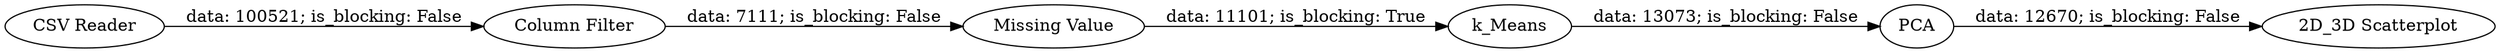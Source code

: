 digraph {
	"-4089871233011211630_7" [label="2D_3D Scatterplot"]
	"-4089871233011211630_5" [label="Missing Value"]
	"-4089871233011211630_3" [label=k_Means]
	"-4089871233011211630_6" [label=PCA]
	"-4089871233011211630_1" [label="CSV Reader"]
	"-4089871233011211630_2" [label="Column Filter"]
	"-4089871233011211630_1" -> "-4089871233011211630_2" [label="data: 100521; is_blocking: False"]
	"-4089871233011211630_5" -> "-4089871233011211630_3" [label="data: 11101; is_blocking: True"]
	"-4089871233011211630_6" -> "-4089871233011211630_7" [label="data: 12670; is_blocking: False"]
	"-4089871233011211630_3" -> "-4089871233011211630_6" [label="data: 13073; is_blocking: False"]
	"-4089871233011211630_2" -> "-4089871233011211630_5" [label="data: 7111; is_blocking: False"]
	rankdir=LR
}
